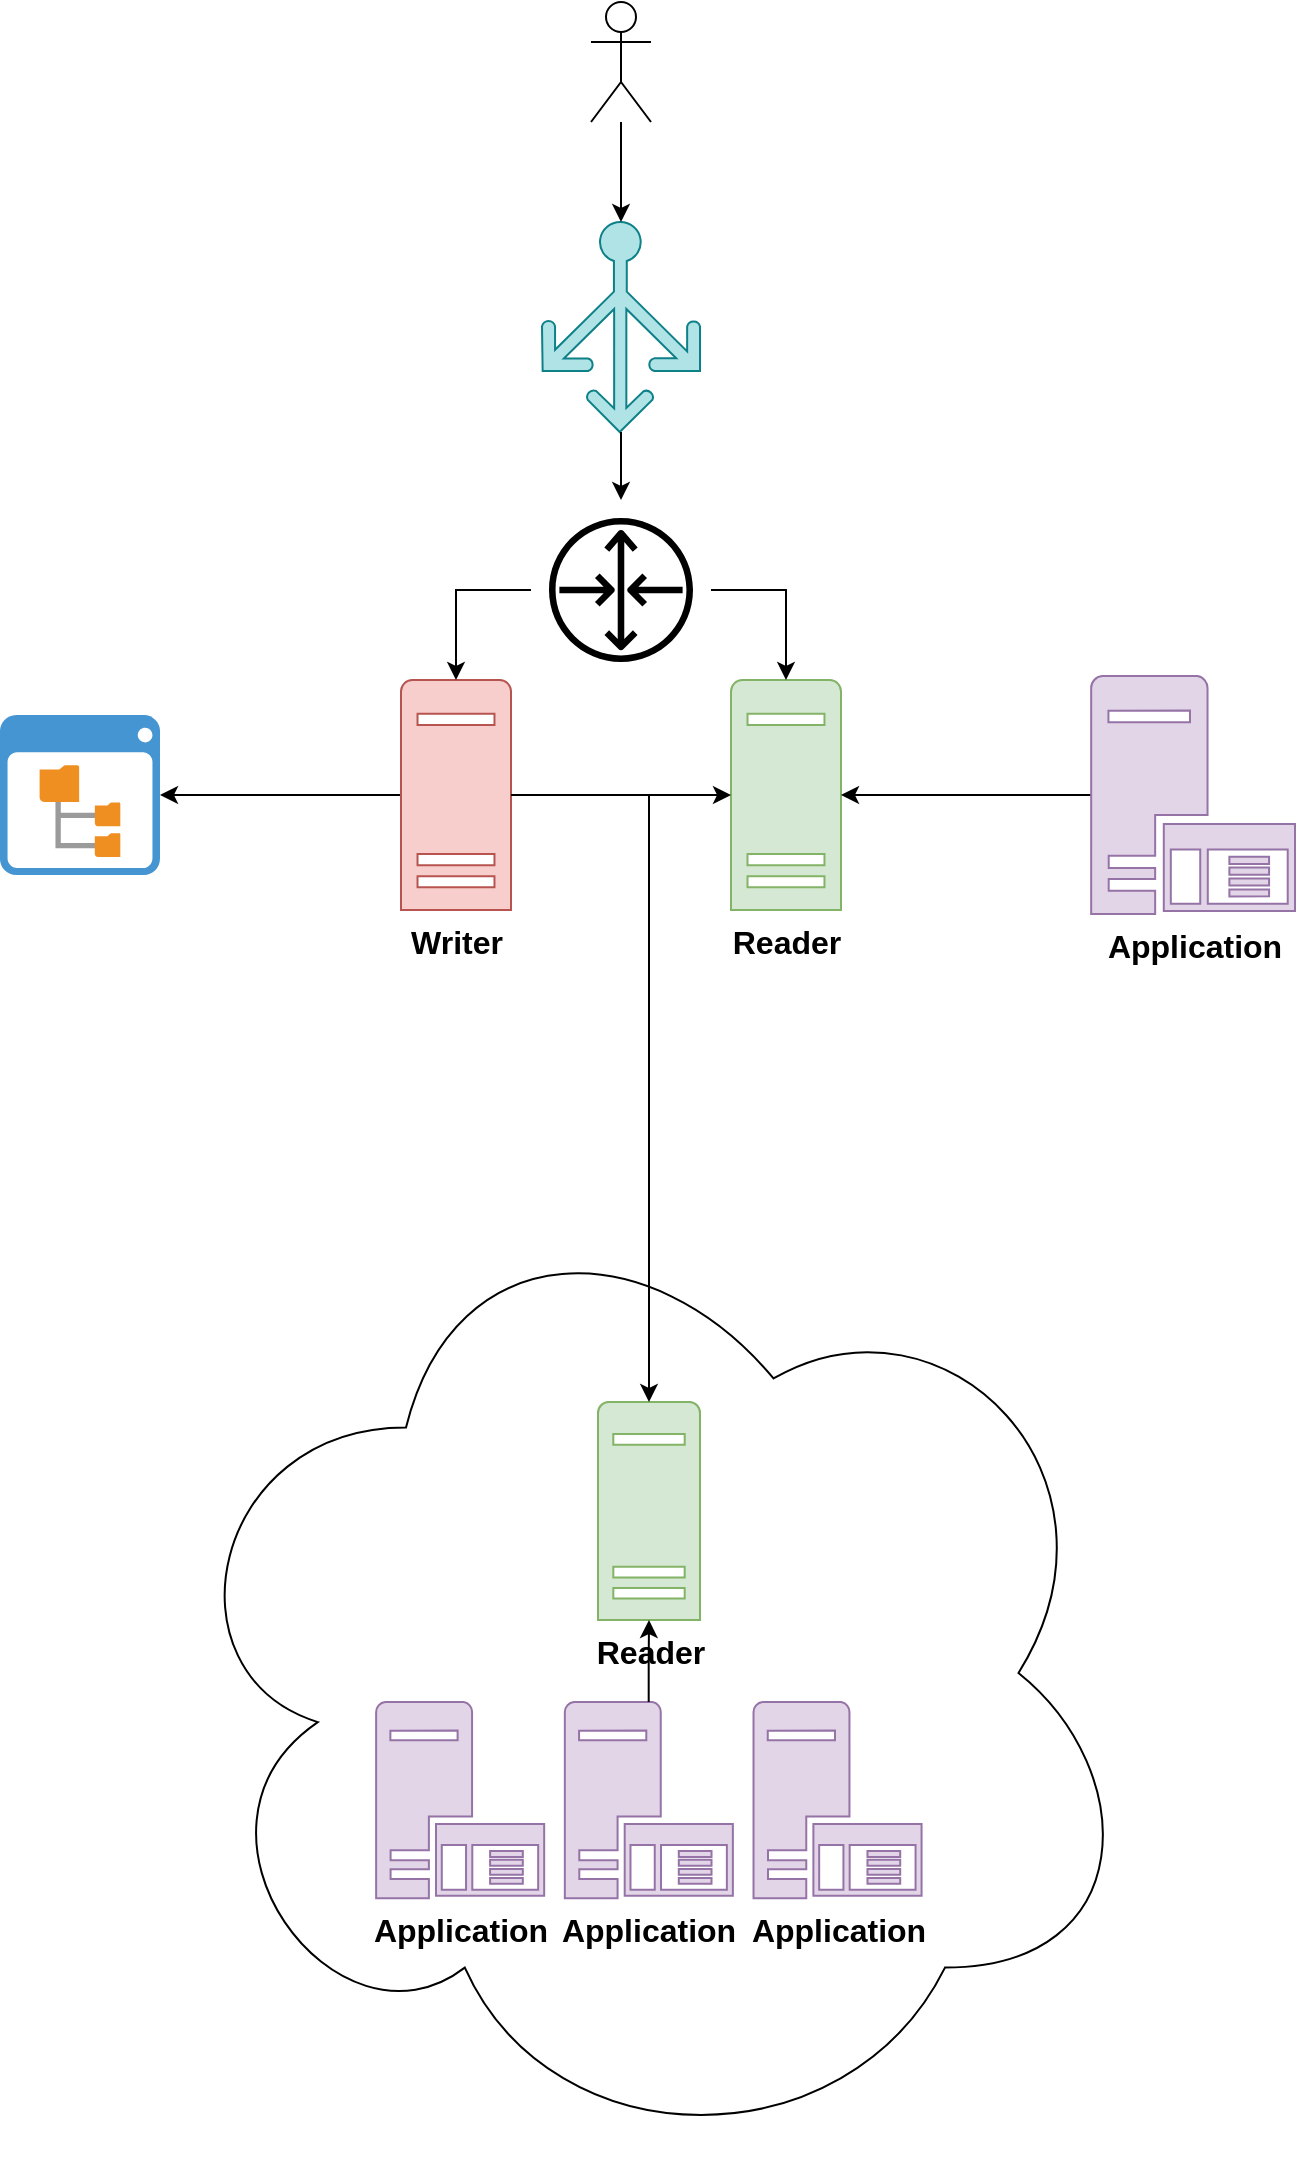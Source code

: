 <mxfile version="10.6.6" type="device"><diagram id="v2uxeFXC5UfV3u65IDX4" name="Page-1"><mxGraphModel dx="939" dy="640" grid="1" gridSize="10" guides="1" tooltips="1" connect="1" arrows="1" fold="1" page="1" pageScale="1" pageWidth="850" pageHeight="1100" math="0" shadow="0"><root><mxCell id="0"/><mxCell id="1" parent="0"/><mxCell id="ejvSJeVoZQgwfLwTPR-j-65" value="" style="group" vertex="1" connectable="0" parent="1"><mxGeometry x="101" y="9" width="647.5" height="1081" as="geometry"/></mxCell><mxCell id="ejvSJeVoZQgwfLwTPR-j-1" value="" style="shadow=0;dashed=0;html=1;strokeColor=none;fillColor=#4495D1;labelPosition=center;verticalLabelPosition=bottom;verticalAlign=top;align=center;outlineConnect=0;shape=mxgraph.veeam.2d.file_system_browser;aspect=fixed;" vertex="1" parent="ejvSJeVoZQgwfLwTPR-j-65"><mxGeometry y="356.5" width="80" height="80" as="geometry"/></mxCell><mxCell id="ejvSJeVoZQgwfLwTPR-j-61" value="" style="group" vertex="1" connectable="0" parent="ejvSJeVoZQgwfLwTPR-j-65"><mxGeometry x="80.5" y="590" width="490" height="491" as="geometry"/></mxCell><mxCell id="ejvSJeVoZQgwfLwTPR-j-55" value="" style="ellipse;shape=cloud;whiteSpace=wrap;html=1;shadow=0;fontSize=16;align=center;" vertex="1" parent="ejvSJeVoZQgwfLwTPR-j-61"><mxGeometry width="490" height="491" as="geometry"/></mxCell><mxCell id="ejvSJeVoZQgwfLwTPR-j-60" value="" style="group" vertex="1" connectable="0" parent="ejvSJeVoZQgwfLwTPR-j-61"><mxGeometry x="107.5" y="110" width="275" height="249" as="geometry"/></mxCell><mxCell id="ejvSJeVoZQgwfLwTPR-j-47" value="&lt;b&gt;Reader&lt;/b&gt;" style="pointerEvents=1;shadow=0;dashed=0;html=1;strokeColor=#82b366;labelPosition=center;verticalLabelPosition=bottom;verticalAlign=top;align=center;shape=mxgraph.mscae.enterprise.server_generic;fillColor=#d5e8d4;fontSize=16;aspect=fixed;" vertex="1" parent="ejvSJeVoZQgwfLwTPR-j-60"><mxGeometry x="111" width="51" height="109" as="geometry"/></mxCell><mxCell id="ejvSJeVoZQgwfLwTPR-j-53" value="" style="group" vertex="1" connectable="0" parent="ejvSJeVoZQgwfLwTPR-j-60"><mxGeometry y="150" width="275" height="99" as="geometry"/></mxCell><mxCell id="ejvSJeVoZQgwfLwTPR-j-49" value="&lt;b&gt;Application&lt;/b&gt;" style="pointerEvents=1;shadow=0;dashed=0;html=1;strokeColor=#9673a6;labelPosition=center;verticalLabelPosition=bottom;verticalAlign=top;align=center;shape=mxgraph.mscae.enterprise.application_server;fillColor=#e1d5e7;fontSize=16;aspect=fixed;" vertex="1" parent="ejvSJeVoZQgwfLwTPR-j-53"><mxGeometry width="84.091" height="98.106" as="geometry"/></mxCell><mxCell id="ejvSJeVoZQgwfLwTPR-j-50" value="&lt;b&gt;Application&lt;/b&gt;" style="pointerEvents=1;shadow=0;dashed=0;html=1;strokeColor=#9673a6;labelPosition=center;verticalLabelPosition=bottom;verticalAlign=top;align=center;shape=mxgraph.mscae.enterprise.application_server;fillColor=#e1d5e7;fontSize=16;aspect=fixed;" vertex="1" parent="ejvSJeVoZQgwfLwTPR-j-53"><mxGeometry x="94.346" width="84.091" height="98.106" as="geometry"/></mxCell><mxCell id="ejvSJeVoZQgwfLwTPR-j-51" value="&lt;b&gt;Application&lt;/b&gt;" style="pointerEvents=1;shadow=0;dashed=0;html=1;labelPosition=center;verticalLabelPosition=bottom;verticalAlign=top;align=center;shape=mxgraph.mscae.enterprise.application_server;fontSize=16;aspect=fixed;fillColor=#e1d5e7;strokeColor=#9673a6;" vertex="1" parent="ejvSJeVoZQgwfLwTPR-j-53"><mxGeometry x="188.692" width="84.091" height="98.106" as="geometry"/></mxCell><mxCell id="ejvSJeVoZQgwfLwTPR-j-54" style="edgeStyle=orthogonalEdgeStyle;rounded=0;orthogonalLoop=1;jettySize=auto;html=1;fontSize=16;" edge="1" parent="ejvSJeVoZQgwfLwTPR-j-60" source="ejvSJeVoZQgwfLwTPR-j-50" target="ejvSJeVoZQgwfLwTPR-j-47"><mxGeometry relative="1" as="geometry"/></mxCell><mxCell id="ejvSJeVoZQgwfLwTPR-j-39" style="edgeStyle=orthogonalEdgeStyle;rounded=0;orthogonalLoop=1;jettySize=auto;html=1;fontSize=16;" edge="1" parent="ejvSJeVoZQgwfLwTPR-j-65" source="ejvSJeVoZQgwfLwTPR-j-37" target="ejvSJeVoZQgwfLwTPR-j-1"><mxGeometry relative="1" as="geometry"/></mxCell><mxCell id="ejvSJeVoZQgwfLwTPR-j-25" value="" style="verticalLabelPosition=bottom;html=1;verticalAlign=top;align=center;strokeColor=#0e8088;fillColor=#b0e3e6;shape=mxgraph.azure.load_balancer_generic;pointerEvents=1;aspect=fixed;" vertex="1" parent="ejvSJeVoZQgwfLwTPR-j-65"><mxGeometry x="271" y="110" width="79" height="105" as="geometry"/></mxCell><mxCell id="ejvSJeVoZQgwfLwTPR-j-28" style="edgeStyle=orthogonalEdgeStyle;rounded=0;orthogonalLoop=1;jettySize=auto;html=1;" edge="1" parent="ejvSJeVoZQgwfLwTPR-j-65" source="ejvSJeVoZQgwfLwTPR-j-27" target="ejvSJeVoZQgwfLwTPR-j-25"><mxGeometry relative="1" as="geometry"/></mxCell><mxCell id="ejvSJeVoZQgwfLwTPR-j-27" value="" style="shape=umlActor;verticalLabelPosition=bottom;labelBackgroundColor=#ffffff;verticalAlign=top;html=1;" vertex="1" parent="ejvSJeVoZQgwfLwTPR-j-65"><mxGeometry x="295.5" width="30" height="60" as="geometry"/></mxCell><mxCell id="ejvSJeVoZQgwfLwTPR-j-10" value="" style="outlineConnect=0;dashed=0;verticalLabelPosition=bottom;verticalAlign=top;align=center;html=1;fontSize=12;fontStyle=0;aspect=fixed;shape=mxgraph.aws4.resourceIcon;resIcon=mxgraph.aws4.router;shadow=0;" vertex="1" parent="ejvSJeVoZQgwfLwTPR-j-65"><mxGeometry x="265.5" y="249" width="90" height="90" as="geometry"/></mxCell><mxCell id="ejvSJeVoZQgwfLwTPR-j-31" style="edgeStyle=orthogonalEdgeStyle;rounded=0;orthogonalLoop=1;jettySize=auto;html=1;" edge="1" parent="ejvSJeVoZQgwfLwTPR-j-65" source="ejvSJeVoZQgwfLwTPR-j-25" target="ejvSJeVoZQgwfLwTPR-j-10"><mxGeometry relative="1" as="geometry"/></mxCell><mxCell id="ejvSJeVoZQgwfLwTPR-j-37" value="&lt;b&gt;Writer&lt;/b&gt;" style="pointerEvents=1;shadow=0;dashed=0;html=1;strokeColor=#b85450;labelPosition=center;verticalLabelPosition=bottom;verticalAlign=top;align=center;shape=mxgraph.mscae.enterprise.server_generic;fillColor=#f8cecc;fontSize=16;aspect=fixed;" vertex="1" parent="ejvSJeVoZQgwfLwTPR-j-65"><mxGeometry x="200.5" y="339" width="55" height="115" as="geometry"/></mxCell><mxCell id="ejvSJeVoZQgwfLwTPR-j-40" style="edgeStyle=orthogonalEdgeStyle;rounded=0;orthogonalLoop=1;jettySize=auto;html=1;entryX=0.5;entryY=0;entryDx=0;entryDy=0;entryPerimeter=0;fontSize=16;" edge="1" parent="ejvSJeVoZQgwfLwTPR-j-65" source="ejvSJeVoZQgwfLwTPR-j-10" target="ejvSJeVoZQgwfLwTPR-j-37"><mxGeometry relative="1" as="geometry"/></mxCell><mxCell id="ejvSJeVoZQgwfLwTPR-j-41" value="&lt;b&gt;Reader&lt;/b&gt;" style="pointerEvents=1;shadow=0;dashed=0;html=1;strokeColor=#82b366;labelPosition=center;verticalLabelPosition=bottom;verticalAlign=top;align=center;shape=mxgraph.mscae.enterprise.server_generic;fillColor=#d5e8d4;fontSize=16;aspect=fixed;" vertex="1" parent="ejvSJeVoZQgwfLwTPR-j-65"><mxGeometry x="365.5" y="339" width="55" height="115" as="geometry"/></mxCell><mxCell id="ejvSJeVoZQgwfLwTPR-j-42" style="edgeStyle=orthogonalEdgeStyle;rounded=0;orthogonalLoop=1;jettySize=auto;html=1;entryX=0.5;entryY=0;entryDx=0;entryDy=0;entryPerimeter=0;fontSize=16;" edge="1" parent="ejvSJeVoZQgwfLwTPR-j-65" source="ejvSJeVoZQgwfLwTPR-j-10" target="ejvSJeVoZQgwfLwTPR-j-41"><mxGeometry relative="1" as="geometry"/></mxCell><mxCell id="ejvSJeVoZQgwfLwTPR-j-62" style="edgeStyle=orthogonalEdgeStyle;rounded=0;orthogonalLoop=1;jettySize=auto;html=1;entryX=0;entryY=0.5;entryDx=0;entryDy=0;entryPerimeter=0;fontSize=16;" edge="1" parent="ejvSJeVoZQgwfLwTPR-j-65" source="ejvSJeVoZQgwfLwTPR-j-37" target="ejvSJeVoZQgwfLwTPR-j-41"><mxGeometry relative="1" as="geometry"/></mxCell><mxCell id="ejvSJeVoZQgwfLwTPR-j-46" style="edgeStyle=orthogonalEdgeStyle;rounded=0;orthogonalLoop=1;jettySize=auto;html=1;entryX=1;entryY=0.5;entryDx=0;entryDy=0;entryPerimeter=0;fontSize=16;" edge="1" parent="ejvSJeVoZQgwfLwTPR-j-65" source="ejvSJeVoZQgwfLwTPR-j-45" target="ejvSJeVoZQgwfLwTPR-j-41"><mxGeometry relative="1" as="geometry"/></mxCell><mxCell id="ejvSJeVoZQgwfLwTPR-j-45" value="&lt;b&gt;Application&lt;/b&gt;" style="pointerEvents=1;shadow=0;dashed=0;html=1;strokeColor=#9673a6;labelPosition=center;verticalLabelPosition=bottom;verticalAlign=top;align=center;shape=mxgraph.mscae.enterprise.application_server;fillColor=#e1d5e7;fontSize=16;aspect=fixed;" vertex="1" parent="ejvSJeVoZQgwfLwTPR-j-65"><mxGeometry x="545.5" y="337" width="102" height="119" as="geometry"/></mxCell><mxCell id="ejvSJeVoZQgwfLwTPR-j-63" style="edgeStyle=orthogonalEdgeStyle;rounded=0;orthogonalLoop=1;jettySize=auto;html=1;fontSize=16;" edge="1" parent="ejvSJeVoZQgwfLwTPR-j-65" source="ejvSJeVoZQgwfLwTPR-j-37" target="ejvSJeVoZQgwfLwTPR-j-47"><mxGeometry relative="1" as="geometry"/></mxCell></root></mxGraphModel></diagram></mxfile>